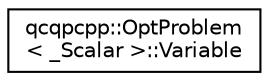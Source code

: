 digraph "Graphical Class Hierarchy"
{
  edge [fontname="Helvetica",fontsize="10",labelfontname="Helvetica",labelfontsize="10"];
  node [fontname="Helvetica",fontsize="10",shape=record];
  rankdir="LR";
  Node1 [label="qcqpcpp::OptProblem\l\< _Scalar \>::Variable",height=0.2,width=0.4,color="black", fillcolor="white", style="filled",URL="$structqcqpcpp_1_1_opt_problem_1_1_variable.html",tooltip="Internal structure to store a variable. "];
}
